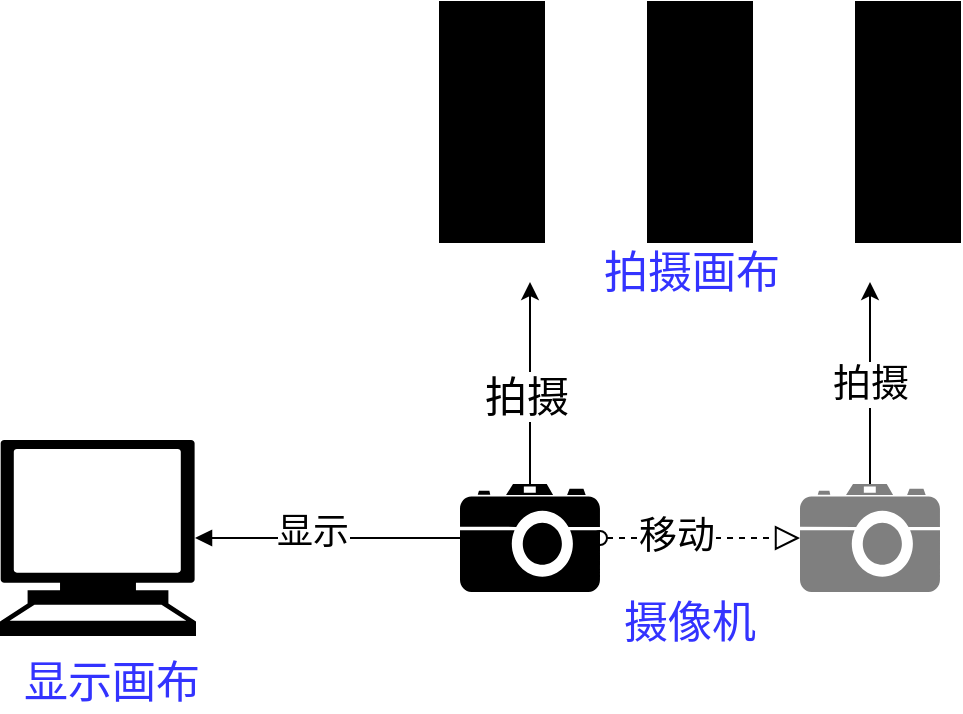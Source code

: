 <mxfile version="11.3.1" type="device" pages="1"><diagram id="Tox4I3prO-OMTdWY0oyo" name="第 1 页"><mxGraphModel dx="1366" dy="679" grid="1" gridSize="10" guides="1" tooltips="1" connect="1" arrows="1" fold="1" page="1" pageScale="1" pageWidth="827" pageHeight="1169" math="0" shadow="0"><root><mxCell id="0"/><mxCell id="1" parent="0"/><mxCell id="eS0Kh2dUwvW3lz8XSKt4-2" value="" style="shape=mxgraph.signs.tech.computer;html=1;pointerEvents=1;fillColor=#000000;strokeColor=none;verticalLabelPosition=bottom;verticalAlign=top;align=center;" vertex="1" parent="1"><mxGeometry x="210" y="419" width="98" height="98" as="geometry"/></mxCell><mxCell id="eS0Kh2dUwvW3lz8XSKt4-12" style="edgeStyle=orthogonalEdgeStyle;rounded=0;orthogonalLoop=1;jettySize=auto;html=1;" edge="1" parent="1" source="eS0Kh2dUwvW3lz8XSKt4-5"><mxGeometry relative="1" as="geometry"><mxPoint x="475" y="340" as="targetPoint"/></mxGeometry></mxCell><mxCell id="eS0Kh2dUwvW3lz8XSKt4-15" value="&lt;font style=&quot;font-size: 21px&quot;&gt;拍摄&lt;/font&gt;" style="text;html=1;resizable=0;points=[];align=center;verticalAlign=middle;labelBackgroundColor=#ffffff;" vertex="1" connectable="0" parent="eS0Kh2dUwvW3lz8XSKt4-12"><mxGeometry x="-0.129" y="2" relative="1" as="geometry"><mxPoint as="offset"/></mxGeometry></mxCell><mxCell id="eS0Kh2dUwvW3lz8XSKt4-5" value="" style="shape=mxgraph.signs.tech.camera_2;html=1;pointerEvents=1;fillColor=#000000;strokeColor=none;verticalLabelPosition=bottom;verticalAlign=top;align=center;" vertex="1" parent="1"><mxGeometry x="440" y="441" width="70" height="54" as="geometry"/></mxCell><mxCell id="eS0Kh2dUwvW3lz8XSKt4-6" value="" style="shape=parallelMarker;html=1;outlineConnect=0;" vertex="1" parent="1"><mxGeometry x="430" y="200" width="260" height="120" as="geometry"/></mxCell><mxCell id="eS0Kh2dUwvW3lz8XSKt4-11" value="&lt;font style=&quot;font-size: 19px&quot;&gt;拍摄&lt;/font&gt;" style="edgeStyle=orthogonalEdgeStyle;rounded=0;orthogonalLoop=1;jettySize=auto;html=1;" edge="1" parent="1" source="eS0Kh2dUwvW3lz8XSKt4-7"><mxGeometry relative="1" as="geometry"><mxPoint x="645" y="340" as="targetPoint"/></mxGeometry></mxCell><mxCell id="eS0Kh2dUwvW3lz8XSKt4-7" value="" style="shape=mxgraph.signs.tech.camera_2;html=1;pointerEvents=1;fillColor=#000000;strokeColor=none;verticalLabelPosition=bottom;verticalAlign=top;align=center;opacity=50;" vertex="1" parent="1"><mxGeometry x="610" y="441" width="70" height="54" as="geometry"/></mxCell><mxCell id="eS0Kh2dUwvW3lz8XSKt4-9" value="" style="startArrow=oval;startFill=0;startSize=7;endArrow=block;endFill=0;endSize=10;dashed=1;html=1;entryX=0;entryY=0.5;entryDx=0;entryDy=0;entryPerimeter=0;" edge="1" parent="1" target="eS0Kh2dUwvW3lz8XSKt4-7"><mxGeometry width="100" relative="1" as="geometry"><mxPoint x="510" y="468" as="sourcePoint"/><mxPoint x="600" y="470" as="targetPoint"/></mxGeometry></mxCell><mxCell id="eS0Kh2dUwvW3lz8XSKt4-18" value="移动" style="text;html=1;resizable=0;points=[];align=center;verticalAlign=middle;labelBackgroundColor=#ffffff;fontSize=19;" vertex="1" connectable="0" parent="eS0Kh2dUwvW3lz8XSKt4-9"><mxGeometry x="-0.24" y="1" relative="1" as="geometry"><mxPoint as="offset"/></mxGeometry></mxCell><mxCell id="eS0Kh2dUwvW3lz8XSKt4-14" value="" style="endArrow=block;endFill=1;endSize=6;html=1;entryX=0.995;entryY=0.5;entryDx=0;entryDy=0;entryPerimeter=0;exitX=0;exitY=0.5;exitDx=0;exitDy=0;exitPerimeter=0;" edge="1" parent="1" source="eS0Kh2dUwvW3lz8XSKt4-5" target="eS0Kh2dUwvW3lz8XSKt4-2"><mxGeometry width="100" relative="1" as="geometry"><mxPoint x="210" y="540" as="sourcePoint"/><mxPoint x="310" y="540" as="targetPoint"/></mxGeometry></mxCell><mxCell id="eS0Kh2dUwvW3lz8XSKt4-16" value="&lt;font style=&quot;font-size: 18px&quot;&gt;显示&lt;/font&gt;" style="text;html=1;resizable=0;points=[];align=center;verticalAlign=middle;labelBackgroundColor=#ffffff;" vertex="1" connectable="0" parent="eS0Kh2dUwvW3lz8XSKt4-14"><mxGeometry x="0.117" y="-3" relative="1" as="geometry"><mxPoint as="offset"/></mxGeometry></mxCell><mxCell id="eS0Kh2dUwvW3lz8XSKt4-17" value="&lt;font color=&quot;#3333ff&quot;&gt;摄像机&lt;/font&gt;" style="text;html=1;resizable=0;points=[];autosize=1;align=left;verticalAlign=top;spacingTop=-4;fontSize=22;" vertex="1" parent="1"><mxGeometry x="520" y="495" width="80" height="30" as="geometry"/></mxCell><mxCell id="eS0Kh2dUwvW3lz8XSKt4-19" value="&lt;font color=&quot;#3333ff&quot;&gt;拍摄画布&lt;/font&gt;" style="text;html=1;resizable=0;points=[];autosize=1;align=left;verticalAlign=top;spacingTop=-4;fontSize=22;" vertex="1" parent="1"><mxGeometry x="510" y="320" width="100" height="30" as="geometry"/></mxCell><mxCell id="eS0Kh2dUwvW3lz8XSKt4-20" value="&lt;font color=&quot;#3333ff&quot;&gt;显示画布&lt;/font&gt;" style="text;html=1;resizable=0;points=[];autosize=1;align=left;verticalAlign=top;spacingTop=-4;fontSize=22;" vertex="1" parent="1"><mxGeometry x="220" y="525" width="100" height="30" as="geometry"/></mxCell></root></mxGraphModel></diagram></mxfile>